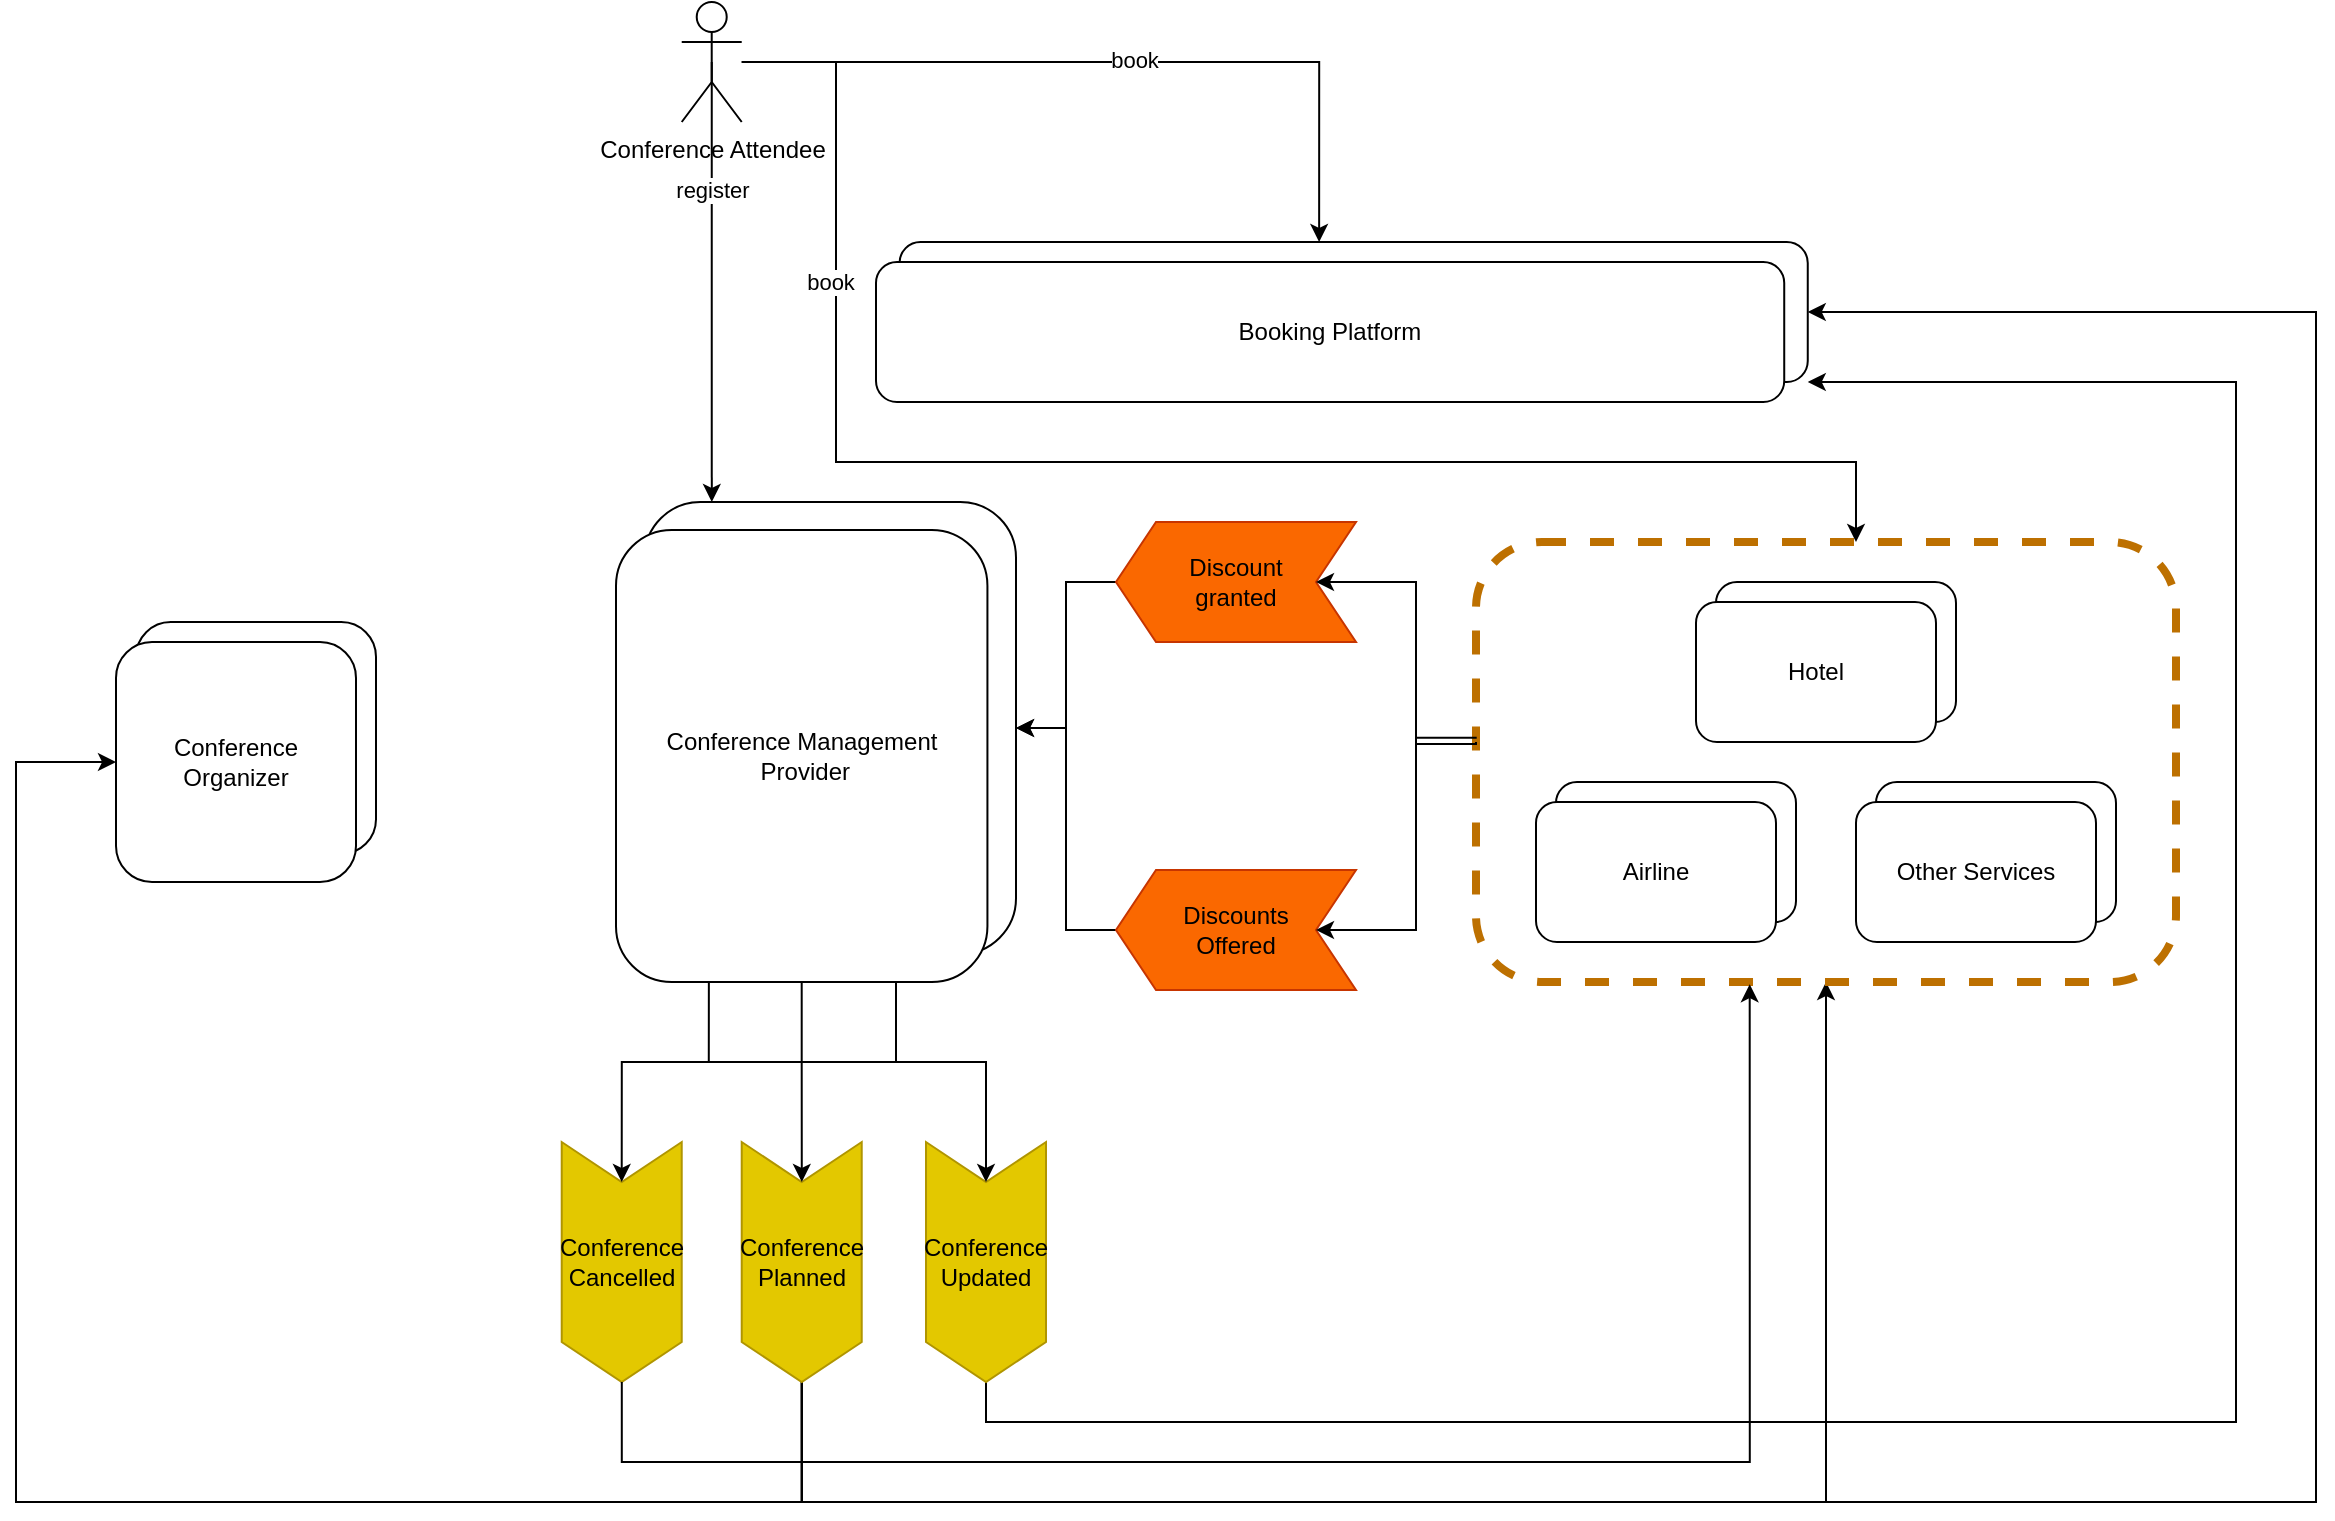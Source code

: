 <mxfile version="23.1.5" type="device">
  <diagram id="De0BZFYlNpFFtrPDqust" name="Channels">
    <mxGraphModel dx="1254" dy="816" grid="1" gridSize="10" guides="1" tooltips="1" connect="1" arrows="1" fold="1" page="1" pageScale="1" pageWidth="1169" pageHeight="827" math="0" shadow="0">
      <root>
        <mxCell id="0" />
        <mxCell id="1" style="" parent="0" />
        <mxCell id="BiYysOSFo5dY4EOSxESx-11" style="edgeStyle=orthogonalEdgeStyle;rounded=0;orthogonalLoop=1;jettySize=auto;html=1;entryX=0.462;entryY=0;entryDx=0;entryDy=0;entryPerimeter=0;" parent="1" source="OAryraXYp-LvgY6b9OL1-19" target="OAryraXYp-LvgY6b9OL1-8" edge="1">
          <mxGeometry relative="1" as="geometry" />
        </mxCell>
        <mxCell id="WocyqKa9Z0Sg-phrxOq2-13" value="book" style="edgeLabel;html=1;align=center;verticalAlign=middle;resizable=0;points=[];" parent="BiYysOSFo5dY4EOSxESx-11" vertex="1" connectable="0">
          <mxGeometry x="0.033" y="1" relative="1" as="geometry">
            <mxPoint as="offset" />
          </mxGeometry>
        </mxCell>
        <mxCell id="BiYysOSFo5dY4EOSxESx-12" style="edgeStyle=orthogonalEdgeStyle;rounded=0;orthogonalLoop=1;jettySize=auto;html=1;exitX=0.5;exitY=0.5;exitDx=0;exitDy=0;exitPerimeter=0;entryX=0.181;entryY=0;entryDx=0;entryDy=0;entryPerimeter=0;" parent="1" source="OAryraXYp-LvgY6b9OL1-19" target="OAryraXYp-LvgY6b9OL1-10" edge="1">
          <mxGeometry relative="1" as="geometry">
            <mxPoint x="470" y="240" as="targetPoint" />
          </mxGeometry>
        </mxCell>
        <mxCell id="WocyqKa9Z0Sg-phrxOq2-15" value="register" style="edgeLabel;html=1;align=center;verticalAlign=middle;resizable=0;points=[];" parent="BiYysOSFo5dY4EOSxESx-12" vertex="1" connectable="0">
          <mxGeometry x="-0.486" relative="1" as="geometry">
            <mxPoint y="7" as="offset" />
          </mxGeometry>
        </mxCell>
        <mxCell id="OAryraXYp-LvgY6b9OL1-19" value="Conference Attendee" style="shape=umlActor;verticalLabelPosition=bottom;verticalAlign=top;html=1;outlineConnect=0;" parent="1" vertex="1">
          <mxGeometry x="462.86" width="30" height="60" as="geometry" />
        </mxCell>
        <mxCell id="XWD1k7IswQzcJ5GuDLMN-7" value="Conference&lt;br&gt;Cancelled" style="shape=step;perimeter=stepPerimeter;whiteSpace=wrap;html=1;fixedSize=1;fillColor=#e3c800;fontColor=#000000;strokeColor=#B09500;direction=south;rotation=0;flipV=0;flipH=1;" parent="1" vertex="1">
          <mxGeometry x="402.86" y="570" width="60" height="120" as="geometry" />
        </mxCell>
        <mxCell id="QQvggG3tnuJyE4ZpoB5A-2" style="edgeStyle=orthogonalEdgeStyle;rounded=0;orthogonalLoop=1;jettySize=auto;html=1;fillColor=#e3c800;strokeColor=#000000;entryX=0;entryY=0.5;entryDx=0;entryDy=0;exitX=0;exitY=0.5;exitDx=0;exitDy=0;" parent="1" source="XWD1k7IswQzcJ5GuDLMN-8" target="OAryraXYp-LvgY6b9OL1-1" edge="1">
          <mxGeometry relative="1" as="geometry">
            <mxPoint x="218" y="346" as="targetPoint" />
            <Array as="points">
              <mxPoint x="523" y="750" />
              <mxPoint x="130" y="750" />
              <mxPoint x="130" y="380" />
            </Array>
          </mxGeometry>
        </mxCell>
        <mxCell id="HPvP6GIJXwQTMfWnTBbl-5" style="edgeStyle=orthogonalEdgeStyle;rounded=0;orthogonalLoop=1;jettySize=auto;html=1;entryX=0.5;entryY=1;entryDx=0;entryDy=0;" parent="1" source="XWD1k7IswQzcJ5GuDLMN-8" target="BiYysOSFo5dY4EOSxESx-7" edge="1">
          <mxGeometry relative="1" as="geometry">
            <Array as="points">
              <mxPoint x="523" y="750" />
              <mxPoint x="1035" y="750" />
            </Array>
          </mxGeometry>
        </mxCell>
        <mxCell id="HPvP6GIJXwQTMfWnTBbl-6" style="edgeStyle=orthogonalEdgeStyle;rounded=0;orthogonalLoop=1;jettySize=auto;html=1;entryX=1;entryY=0.5;entryDx=0;entryDy=0;" parent="1" source="XWD1k7IswQzcJ5GuDLMN-8" target="OAryraXYp-LvgY6b9OL1-8" edge="1">
          <mxGeometry relative="1" as="geometry">
            <Array as="points">
              <mxPoint x="523" y="750" />
              <mxPoint x="1280" y="750" />
              <mxPoint x="1280" y="155" />
            </Array>
          </mxGeometry>
        </mxCell>
        <mxCell id="XWD1k7IswQzcJ5GuDLMN-8" value="Conference&lt;br&gt;Planned" style="shape=step;perimeter=stepPerimeter;whiteSpace=wrap;html=1;fixedSize=1;rotation=0;flipV=1;flipH=1;fillColor=#e3c800;fontColor=#000000;strokeColor=#B09500;direction=north;" parent="1" vertex="1">
          <mxGeometry x="492.86" y="570" width="60" height="120" as="geometry" />
        </mxCell>
        <mxCell id="a32YlTci2-MrlOb8tS9f-7" style="edgeStyle=orthogonalEdgeStyle;rounded=0;orthogonalLoop=1;jettySize=auto;html=1;entryX=1;entryY=0.5;entryDx=0;entryDy=0;" parent="1" source="XWD1k7IswQzcJ5GuDLMN-9" target="OAryraXYp-LvgY6b9OL1-10" edge="1">
          <mxGeometry relative="1" as="geometry" />
        </mxCell>
        <mxCell id="XWD1k7IswQzcJ5GuDLMN-9" value="Discounts &lt;br&gt;Offered" style="shape=step;perimeter=stepPerimeter;whiteSpace=wrap;html=1;fixedSize=1;rotation=0;flipV=0;flipH=1;direction=east;fillColor=#fa6800;fontColor=#000000;strokeColor=#C73500;" parent="1" vertex="1">
          <mxGeometry x="680" y="433.98" width="120" height="60" as="geometry" />
        </mxCell>
        <mxCell id="WocyqKa9Z0Sg-phrxOq2-7" value="" style="group" parent="1" vertex="1" connectable="0">
          <mxGeometry x="860" y="270" width="350" height="220" as="geometry" />
        </mxCell>
        <mxCell id="BiYysOSFo5dY4EOSxESx-7" value="" style="rounded=1;whiteSpace=wrap;html=1;fillColor=default;dashed=1;fontColor=#000000;strokeColor=#BD7000;strokeWidth=4;" parent="WocyqKa9Z0Sg-phrxOq2-7" vertex="1">
          <mxGeometry width="350" height="220" as="geometry" />
        </mxCell>
        <mxCell id="OAryraXYp-LvgY6b9OL1-16" value="Hotel" style="rounded=1;whiteSpace=wrap;html=1;" parent="WocyqKa9Z0Sg-phrxOq2-7" vertex="1">
          <mxGeometry x="120" y="20" width="120" height="70" as="geometry" />
        </mxCell>
        <mxCell id="OAryraXYp-LvgY6b9OL1-18" value="Airline" style="rounded=1;whiteSpace=wrap;html=1;" parent="WocyqKa9Z0Sg-phrxOq2-7" vertex="1">
          <mxGeometry x="40" y="120" width="120" height="70" as="geometry" />
        </mxCell>
        <mxCell id="WocyqKa9Z0Sg-phrxOq2-1" value="Hotel" style="rounded=1;whiteSpace=wrap;html=1;" parent="WocyqKa9Z0Sg-phrxOq2-7" vertex="1">
          <mxGeometry x="110" y="30" width="120" height="70" as="geometry" />
        </mxCell>
        <mxCell id="WocyqKa9Z0Sg-phrxOq2-2" value="Airline" style="rounded=1;whiteSpace=wrap;html=1;" parent="WocyqKa9Z0Sg-phrxOq2-7" vertex="1">
          <mxGeometry x="30" y="130" width="120" height="70" as="geometry" />
        </mxCell>
        <mxCell id="WocyqKa9Z0Sg-phrxOq2-3" value="Airline" style="rounded=1;whiteSpace=wrap;html=1;" parent="WocyqKa9Z0Sg-phrxOq2-7" vertex="1">
          <mxGeometry x="200" y="120" width="120" height="70" as="geometry" />
        </mxCell>
        <mxCell id="WocyqKa9Z0Sg-phrxOq2-4" value="Other Services" style="rounded=1;whiteSpace=wrap;html=1;" parent="WocyqKa9Z0Sg-phrxOq2-7" vertex="1">
          <mxGeometry x="190" y="130" width="120" height="70" as="geometry" />
        </mxCell>
        <mxCell id="WocyqKa9Z0Sg-phrxOq2-9" value="" style="group" parent="1" vertex="1" connectable="0">
          <mxGeometry x="560" y="120" width="465.88" height="80" as="geometry" />
        </mxCell>
        <mxCell id="OAryraXYp-LvgY6b9OL1-8" value="Booking Platform" style="rounded=1;whiteSpace=wrap;html=1;" parent="WocyqKa9Z0Sg-phrxOq2-9" vertex="1">
          <mxGeometry x="11.765" width="454.115" height="70" as="geometry" />
        </mxCell>
        <mxCell id="WocyqKa9Z0Sg-phrxOq2-6" value="Booking Platform" style="rounded=1;whiteSpace=wrap;html=1;" parent="WocyqKa9Z0Sg-phrxOq2-9" vertex="1">
          <mxGeometry y="10" width="454.115" height="70" as="geometry" />
        </mxCell>
        <mxCell id="WocyqKa9Z0Sg-phrxOq2-12" style="edgeStyle=orthogonalEdgeStyle;rounded=0;orthogonalLoop=1;jettySize=auto;html=1;" parent="1" source="OAryraXYp-LvgY6b9OL1-19" edge="1">
          <mxGeometry relative="1" as="geometry">
            <mxPoint x="1050" y="270" as="targetPoint" />
            <Array as="points">
              <mxPoint x="540" y="30" />
              <mxPoint x="540" y="230" />
              <mxPoint x="1050" y="230" />
            </Array>
          </mxGeometry>
        </mxCell>
        <mxCell id="WocyqKa9Z0Sg-phrxOq2-14" value="book" style="edgeLabel;html=1;align=center;verticalAlign=middle;resizable=0;points=[];" parent="WocyqKa9Z0Sg-phrxOq2-12" vertex="1" connectable="0">
          <mxGeometry x="0.121" y="-2" relative="1" as="geometry">
            <mxPoint x="-203" y="-92" as="offset" />
          </mxGeometry>
        </mxCell>
        <mxCell id="HPvP6GIJXwQTMfWnTBbl-8" style="edgeStyle=orthogonalEdgeStyle;rounded=0;orthogonalLoop=1;jettySize=auto;html=1;exitX=0;exitY=0.5;exitDx=0;exitDy=0;entryX=1;entryY=1;entryDx=0;entryDy=0;" parent="1" source="WocyqKa9Z0Sg-phrxOq2-16" target="OAryraXYp-LvgY6b9OL1-8" edge="1">
          <mxGeometry relative="1" as="geometry">
            <mxPoint x="1260" y="200" as="targetPoint" />
            <mxPoint x="840" y="680" as="sourcePoint" />
            <Array as="points">
              <mxPoint x="615" y="710" />
              <mxPoint x="1240" y="710" />
              <mxPoint x="1240" y="190" />
            </Array>
          </mxGeometry>
        </mxCell>
        <mxCell id="WocyqKa9Z0Sg-phrxOq2-16" value="Conference&lt;br&gt;Updated" style="shape=step;perimeter=stepPerimeter;whiteSpace=wrap;html=1;fixedSize=1;rotation=0;flipV=1;flipH=1;fillColor=#e3c800;fontColor=#000000;strokeColor=#B09500;direction=north;" parent="1" vertex="1">
          <mxGeometry x="585" y="570" width="60" height="120" as="geometry" />
        </mxCell>
        <mxCell id="a32YlTci2-MrlOb8tS9f-5" style="edgeStyle=orthogonalEdgeStyle;rounded=0;orthogonalLoop=1;jettySize=auto;html=1;" parent="1" source="WocyqKa9Z0Sg-phrxOq2-17" target="OAryraXYp-LvgY6b9OL1-10" edge="1">
          <mxGeometry relative="1" as="geometry" />
        </mxCell>
        <mxCell id="WocyqKa9Z0Sg-phrxOq2-17" value="Discount&lt;br&gt;granted" style="shape=step;perimeter=stepPerimeter;whiteSpace=wrap;html=1;fixedSize=1;rotation=0;flipV=0;flipH=0;direction=west;fillColor=#fa6800;fontColor=#000000;strokeColor=#C73500;" parent="1" vertex="1">
          <mxGeometry x="680" y="259.98" width="120" height="60" as="geometry" />
        </mxCell>
        <mxCell id="HPvP6GIJXwQTMfWnTBbl-1" style="edgeStyle=orthogonalEdgeStyle;rounded=0;orthogonalLoop=1;jettySize=auto;html=1;" parent="1" source="WocyqKa9Z0Sg-phrxOq2-5" target="XWD1k7IswQzcJ5GuDLMN-8" edge="1">
          <mxGeometry relative="1" as="geometry" />
        </mxCell>
        <mxCell id="HPvP6GIJXwQTMfWnTBbl-2" style="edgeStyle=orthogonalEdgeStyle;rounded=0;orthogonalLoop=1;jettySize=auto;html=1;exitX=0.25;exitY=1;exitDx=0;exitDy=0;" parent="1" source="WocyqKa9Z0Sg-phrxOq2-5" target="WocyqKa9Z0Sg-phrxOq2-16" edge="1">
          <mxGeometry relative="1" as="geometry" />
        </mxCell>
        <mxCell id="HPvP6GIJXwQTMfWnTBbl-4" style="edgeStyle=orthogonalEdgeStyle;rounded=0;orthogonalLoop=1;jettySize=auto;html=1;entryX=0;entryY=0.5;entryDx=0;entryDy=0;" parent="1" source="WocyqKa9Z0Sg-phrxOq2-5" target="XWD1k7IswQzcJ5GuDLMN-7" edge="1">
          <mxGeometry relative="1" as="geometry">
            <Array as="points">
              <mxPoint x="570" y="530" />
              <mxPoint x="433" y="530" />
            </Array>
          </mxGeometry>
        </mxCell>
        <mxCell id="OAryraXYp-LvgY6b9OL1-10" value="" style="rounded=1;whiteSpace=wrap;html=1;" parent="1" vertex="1">
          <mxGeometry x="444.286" y="250" width="185.714" height="226.031" as="geometry" />
        </mxCell>
        <mxCell id="WocyqKa9Z0Sg-phrxOq2-5" value="Conference Management&lt;br&gt;&amp;nbsp;Provider" style="rounded=1;whiteSpace=wrap;html=1;" parent="1" vertex="1">
          <mxGeometry x="430" y="263.969" width="185.714" height="226.031" as="geometry" />
        </mxCell>
        <mxCell id="HPvP6GIJXwQTMfWnTBbl-9" value="" style="group" parent="1" vertex="1" connectable="0">
          <mxGeometry x="180" y="310" width="130" height="130" as="geometry" />
        </mxCell>
        <mxCell id="XWD1k7IswQzcJ5GuDLMN-24" value="" style="rounded=1;whiteSpace=wrap;html=1;" parent="HPvP6GIJXwQTMfWnTBbl-9" vertex="1">
          <mxGeometry x="10" width="120" height="116" as="geometry" />
        </mxCell>
        <mxCell id="XWD1k7IswQzcJ5GuDLMN-25" style="edgeStyle=orthogonalEdgeStyle;rounded=0;orthogonalLoop=1;jettySize=auto;html=1;exitX=0.5;exitY=1;exitDx=0;exitDy=0;" parent="HPvP6GIJXwQTMfWnTBbl-9" source="OAryraXYp-LvgY6b9OL1-1" target="OAryraXYp-LvgY6b9OL1-1" edge="1">
          <mxGeometry relative="1" as="geometry" />
        </mxCell>
        <mxCell id="OAryraXYp-LvgY6b9OL1-1" value="Conference Organizer" style="rounded=1;whiteSpace=wrap;html=1;" parent="HPvP6GIJXwQTMfWnTBbl-9" vertex="1">
          <mxGeometry y="10" width="120" height="120" as="geometry" />
        </mxCell>
        <mxCell id="a32YlTci2-MrlOb8tS9f-1" style="edgeStyle=orthogonalEdgeStyle;rounded=0;orthogonalLoop=1;jettySize=auto;html=1;entryX=0;entryY=0.5;entryDx=0;entryDy=0;" parent="1" target="WocyqKa9Z0Sg-phrxOq2-17" edge="1">
          <mxGeometry relative="1" as="geometry">
            <mxPoint x="860" y="370" as="sourcePoint" />
            <Array as="points">
              <mxPoint x="860" y="371" />
              <mxPoint x="830" y="371" />
              <mxPoint x="830" y="290" />
            </Array>
          </mxGeometry>
        </mxCell>
        <mxCell id="a32YlTci2-MrlOb8tS9f-2" style="edgeStyle=orthogonalEdgeStyle;rounded=0;orthogonalLoop=1;jettySize=auto;html=1;entryX=0.391;entryY=1.005;entryDx=0;entryDy=0;entryPerimeter=0;" parent="1" source="XWD1k7IswQzcJ5GuDLMN-7" target="BiYysOSFo5dY4EOSxESx-7" edge="1">
          <mxGeometry relative="1" as="geometry">
            <Array as="points">
              <mxPoint x="433" y="730" />
              <mxPoint x="997" y="730" />
            </Array>
          </mxGeometry>
        </mxCell>
        <mxCell id="a32YlTci2-MrlOb8tS9f-3" style="edgeStyle=orthogonalEdgeStyle;rounded=0;orthogonalLoop=1;jettySize=auto;html=1;entryX=1;entryY=0.5;entryDx=0;entryDy=0;exitX=0.001;exitY=0.445;exitDx=0;exitDy=0;exitPerimeter=0;" parent="1" source="BiYysOSFo5dY4EOSxESx-7" target="XWD1k7IswQzcJ5GuDLMN-9" edge="1">
          <mxGeometry relative="1" as="geometry" />
        </mxCell>
      </root>
    </mxGraphModel>
  </diagram>
</mxfile>
